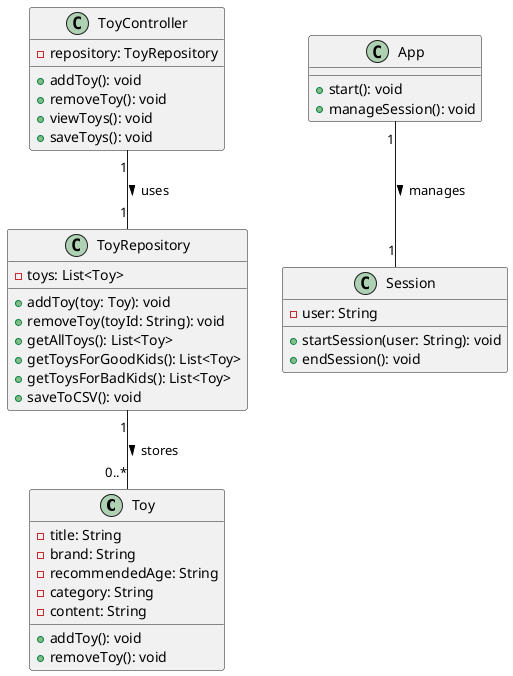 @startuml SantaProject
class Toy {
    - title: String
    - brand: String
    - recommendedAge: String
    - category: String
    - content: String
    + addToy(): void
    + removeToy(): void
}

class ToyRepository {
    - toys: List<Toy>
    + addToy(toy: Toy): void
    + removeToy(toyId: String): void
    + getAllToys(): List<Toy>
    + getToysForGoodKids(): List<Toy>
    + getToysForBadKids(): List<Toy>
    + saveToCSV(): void
}

class ToyController {
    - repository: ToyRepository
    + addToy(): void
    + removeToy(): void
    + viewToys(): void
    + saveToys(): void
}

class App {
    + start(): void
    + manageSession(): void
}

class Session {
    - user: String
    + startSession(user: String): void
    + endSession(): void
}

ToyRepository "1" -- "0..*" Toy : stores >
ToyController "1" -- "1" ToyRepository : uses >
App "1" -- "1" Session : manages >
@enduml
